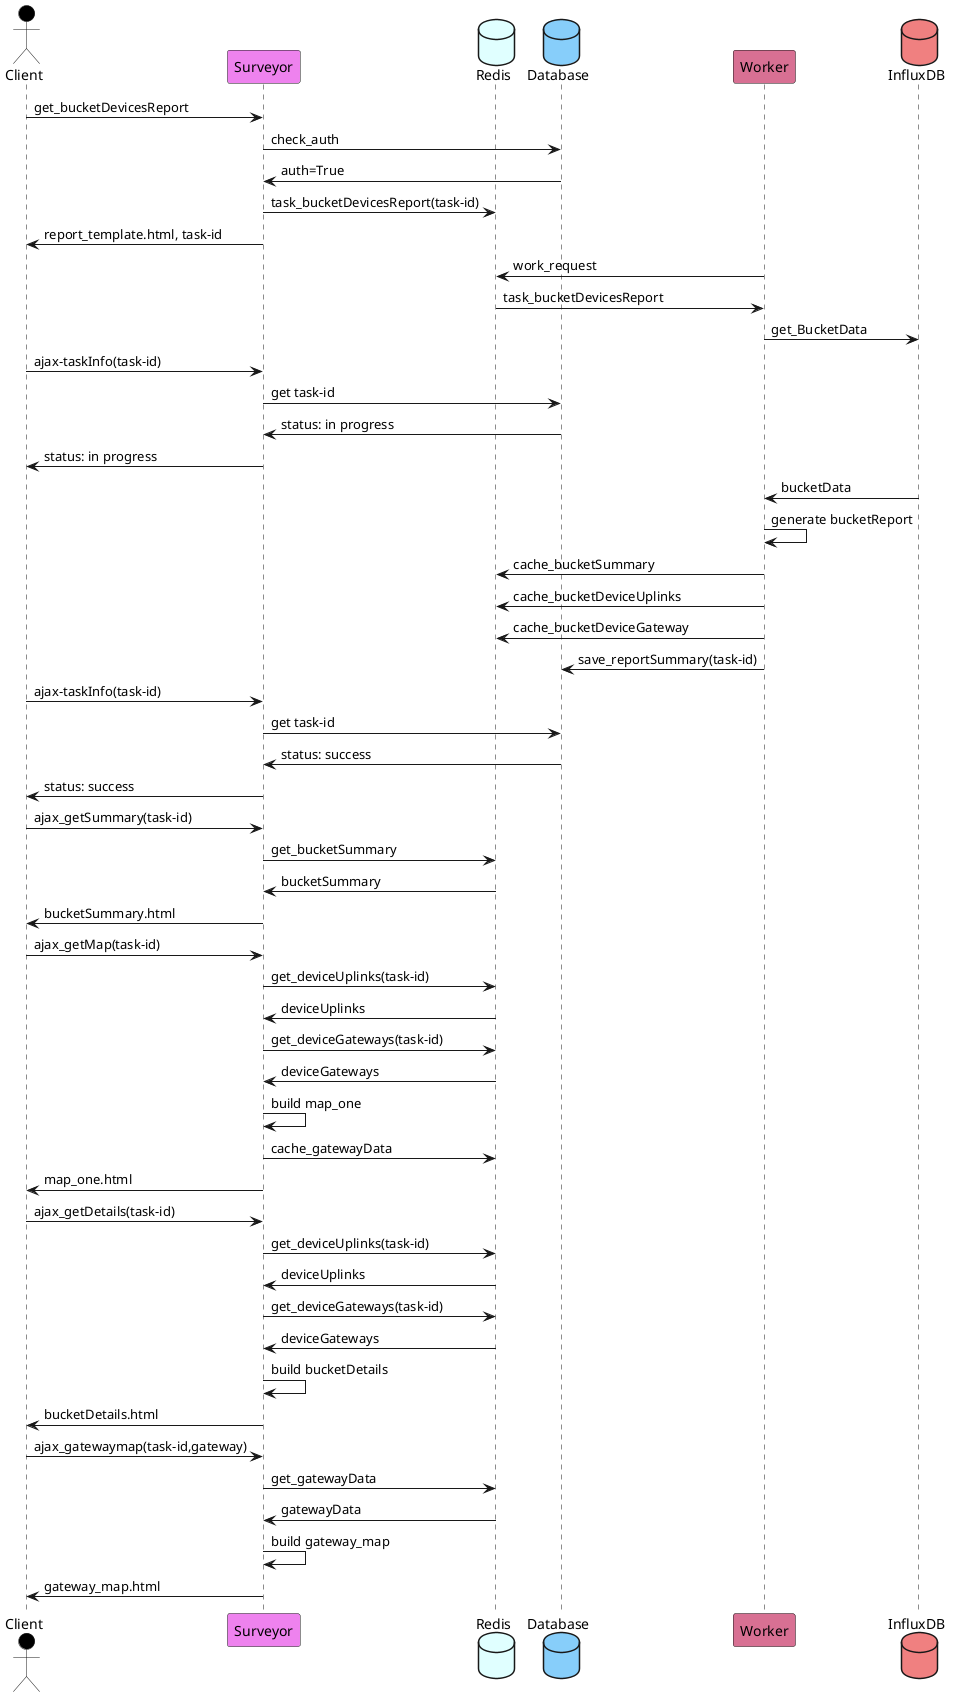 @startuml bucketDevicesReport

actor Client #Black
participant Surveyor #Violet
database Redis #LightCyan
database Database #LightSkyBlue
participant Worker #PaleVioletRed
database InfluxDB #LightCoral


Client -> Surveyor: get_bucketDevicesReport
Surveyor -> Database: check_auth
Database-> Surveyor: auth=True
Surveyor -> Redis: task_bucketDevicesReport(task-id)
Surveyor -> Client: report_template.html, task-id
Redis <- Worker: work_request
Redis -> Worker: task_bucketDevicesReport
Worker -> InfluxDB: get_BucketData
Client -> Surveyor: ajax-taskInfo(task-id)
Surveyor -> Database: get task-id
Surveyor <- Database: status: in progress
Client <- Surveyor: status: in progress
InfluxDB -> Worker: bucketData
Worker -> Worker: generate bucketReport
Worker -> Redis: cache_bucketSummary
Worker -> Redis: cache_bucketDeviceUplinks
Worker -> Redis: cache_bucketDeviceGateway
Worker -> Database: save_reportSummary(task-id)
Client -> Surveyor: ajax-taskInfo(task-id)
Surveyor -> Database: get task-id
Surveyor <- Database: status: success
Client <- Surveyor: status: success
Client -> Surveyor: ajax_getSummary(task-id)
Surveyor -> Redis: get_bucketSummary
Surveyor <- Redis: bucketSummary
Surveyor -> Client: bucketSummary.html
Client -> Surveyor: ajax_getMap(task-id)
Surveyor -> Redis: get_deviceUplinks(task-id)
Surveyor <- Redis: deviceUplinks
Surveyor -> Redis: get_deviceGateways(task-id)
Surveyor <- Redis: deviceGateways
Surveyor -> Surveyor: build map_one
Surveyor -> Redis: cache_gatewayData
Surveyor -> Client: map_one.html
Client -> Surveyor: ajax_getDetails(task-id)
Surveyor -> Redis: get_deviceUplinks(task-id)
Surveyor <- Redis: deviceUplinks
Surveyor -> Redis: get_deviceGateways(task-id)
Surveyor <- Redis: deviceGateways
Surveyor -> Surveyor: build bucketDetails
Surveyor -> Client: bucketDetails.html
Client -> Surveyor: ajax_gatewaymap(task-id,gateway)
Surveyor -> Redis: get_gatewayData
Surveyor <- Redis: gatewayData
Surveyor -> Surveyor: build gateway_map
Client <- Surveyor: gateway_map.html

@enduml

' Surveyor_Worker - Surveyor_Worker: generate bucketDevicesReport
